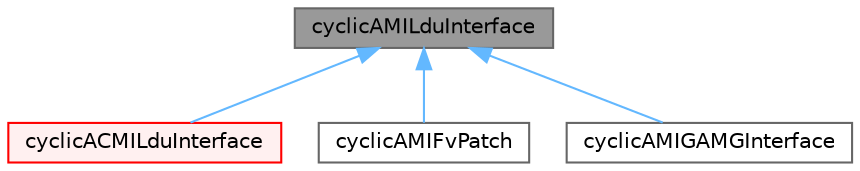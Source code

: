 digraph "cyclicAMILduInterface"
{
 // LATEX_PDF_SIZE
  bgcolor="transparent";
  edge [fontname=Helvetica,fontsize=10,labelfontname=Helvetica,labelfontsize=10];
  node [fontname=Helvetica,fontsize=10,shape=box,height=0.2,width=0.4];
  Node1 [id="Node000001",label="cyclicAMILduInterface",height=0.2,width=0.4,color="gray40", fillcolor="grey60", style="filled", fontcolor="black",tooltip="An abstract base class for cyclic AMI coupled interfaces."];
  Node1 -> Node2 [id="edge1_Node000001_Node000002",dir="back",color="steelblue1",style="solid",tooltip=" "];
  Node2 [id="Node000002",label="cyclicACMILduInterface",height=0.2,width=0.4,color="red", fillcolor="#FFF0F0", style="filled",URL="$classFoam_1_1cyclicACMILduInterface.html",tooltip="An abstract base class for cyclic ACMI coupled interfaces."];
  Node1 -> Node5 [id="edge2_Node000001_Node000005",dir="back",color="steelblue1",style="solid",tooltip=" "];
  Node5 [id="Node000005",label="cyclicAMIFvPatch",height=0.2,width=0.4,color="gray40", fillcolor="white", style="filled",URL="$classFoam_1_1cyclicAMIFvPatch.html",tooltip="Cyclic patch for Arbitrary Mesh Interface (AMI)"];
  Node1 -> Node6 [id="edge3_Node000001_Node000006",dir="back",color="steelblue1",style="solid",tooltip=" "];
  Node6 [id="Node000006",label="cyclicAMIGAMGInterface",height=0.2,width=0.4,color="gray40", fillcolor="white", style="filled",URL="$classFoam_1_1cyclicAMIGAMGInterface.html",tooltip="GAMG agglomerated cyclic AMI interface."];
}
